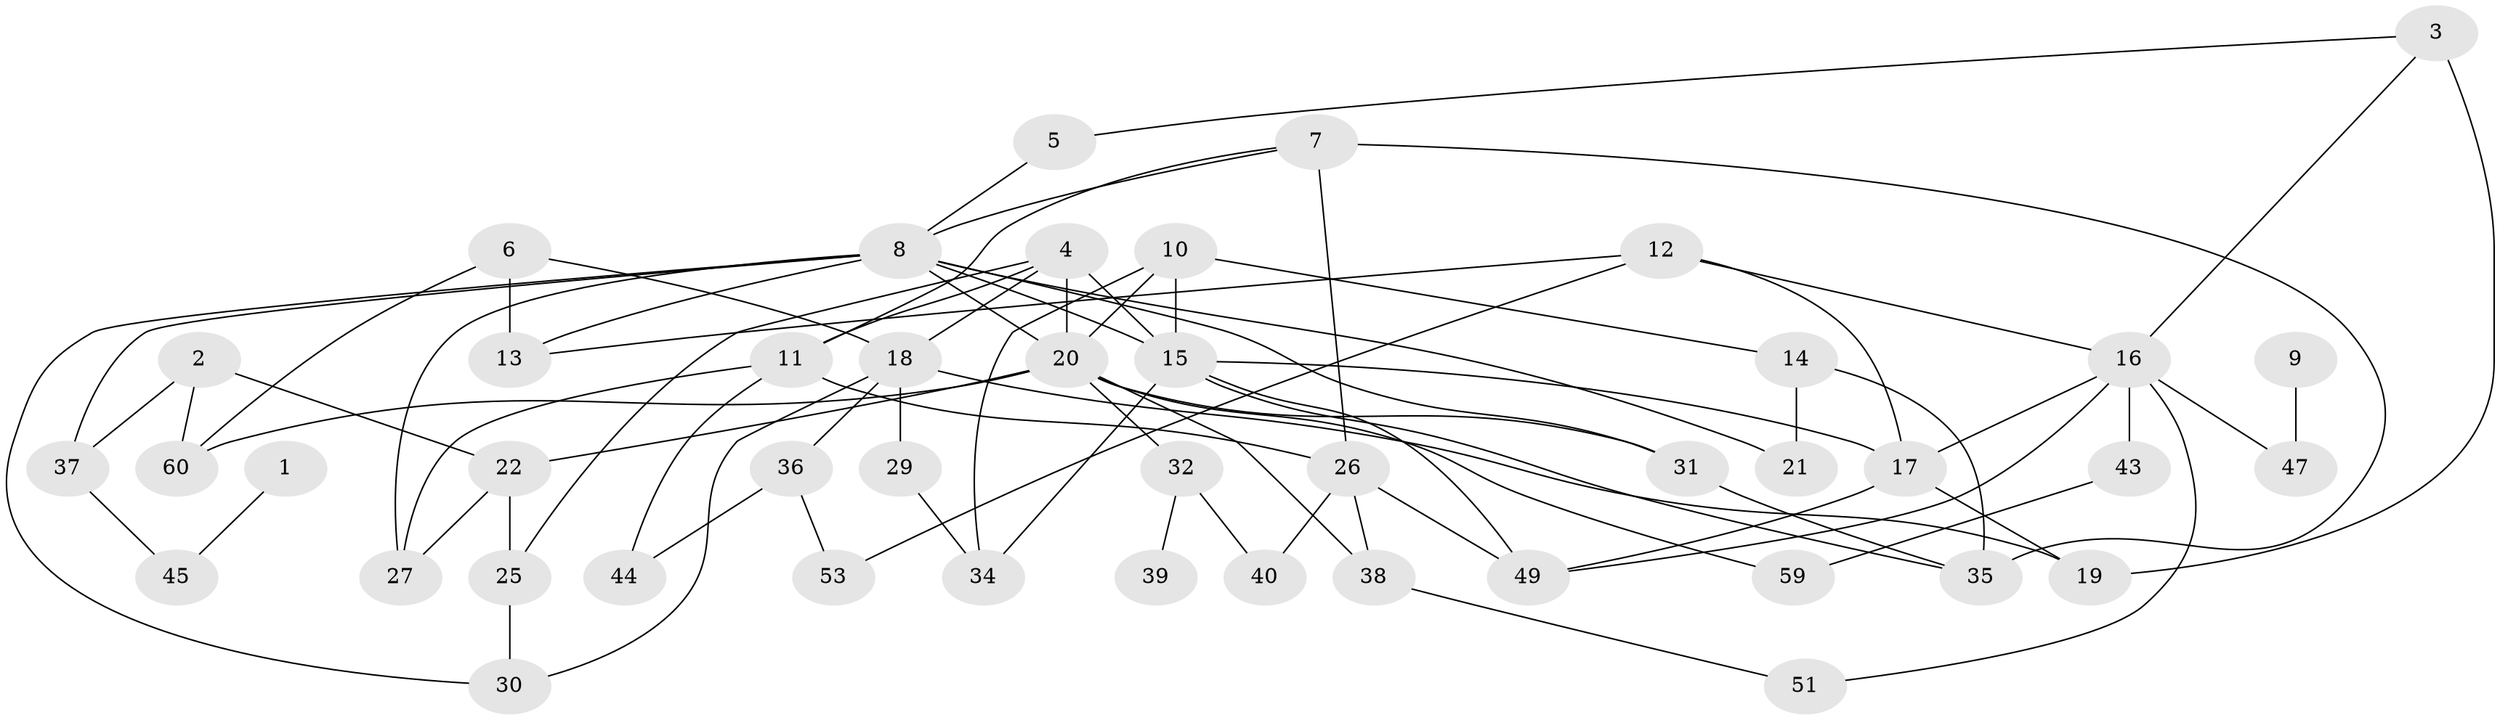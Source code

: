 // original degree distribution, {2: 0.2396694214876033, 5: 0.0743801652892562, 3: 0.21487603305785125, 1: 0.19834710743801653, 4: 0.11570247933884298, 6: 0.024793388429752067, 0: 0.12396694214876033, 7: 0.008264462809917356}
// Generated by graph-tools (version 1.1) at 2025/33/03/09/25 02:33:26]
// undirected, 45 vertices, 78 edges
graph export_dot {
graph [start="1"]
  node [color=gray90,style=filled];
  1;
  2;
  3;
  4;
  5;
  6;
  7;
  8;
  9;
  10;
  11;
  12;
  13;
  14;
  15;
  16;
  17;
  18;
  19;
  20;
  21;
  22;
  25;
  26;
  27;
  29;
  30;
  31;
  32;
  34;
  35;
  36;
  37;
  38;
  39;
  40;
  43;
  44;
  45;
  47;
  49;
  51;
  53;
  59;
  60;
  1 -- 45 [weight=1.0];
  2 -- 22 [weight=2.0];
  2 -- 37 [weight=1.0];
  2 -- 60 [weight=1.0];
  3 -- 5 [weight=1.0];
  3 -- 16 [weight=1.0];
  3 -- 19 [weight=1.0];
  4 -- 11 [weight=1.0];
  4 -- 15 [weight=1.0];
  4 -- 18 [weight=1.0];
  4 -- 20 [weight=1.0];
  4 -- 25 [weight=1.0];
  5 -- 8 [weight=1.0];
  6 -- 13 [weight=1.0];
  6 -- 18 [weight=1.0];
  6 -- 60 [weight=1.0];
  7 -- 8 [weight=1.0];
  7 -- 11 [weight=1.0];
  7 -- 26 [weight=1.0];
  7 -- 35 [weight=2.0];
  8 -- 13 [weight=1.0];
  8 -- 15 [weight=3.0];
  8 -- 20 [weight=1.0];
  8 -- 21 [weight=1.0];
  8 -- 27 [weight=1.0];
  8 -- 30 [weight=1.0];
  8 -- 31 [weight=1.0];
  8 -- 37 [weight=1.0];
  9 -- 47 [weight=1.0];
  10 -- 14 [weight=1.0];
  10 -- 15 [weight=1.0];
  10 -- 20 [weight=1.0];
  10 -- 34 [weight=1.0];
  11 -- 26 [weight=1.0];
  11 -- 27 [weight=1.0];
  11 -- 44 [weight=1.0];
  12 -- 13 [weight=1.0];
  12 -- 16 [weight=1.0];
  12 -- 17 [weight=1.0];
  12 -- 53 [weight=1.0];
  14 -- 21 [weight=1.0];
  14 -- 35 [weight=1.0];
  15 -- 17 [weight=1.0];
  15 -- 34 [weight=1.0];
  15 -- 35 [weight=1.0];
  15 -- 49 [weight=1.0];
  16 -- 17 [weight=1.0];
  16 -- 43 [weight=1.0];
  16 -- 47 [weight=1.0];
  16 -- 49 [weight=1.0];
  16 -- 51 [weight=1.0];
  17 -- 19 [weight=1.0];
  17 -- 49 [weight=1.0];
  18 -- 19 [weight=1.0];
  18 -- 29 [weight=1.0];
  18 -- 30 [weight=1.0];
  18 -- 36 [weight=1.0];
  20 -- 22 [weight=1.0];
  20 -- 31 [weight=1.0];
  20 -- 32 [weight=1.0];
  20 -- 38 [weight=1.0];
  20 -- 59 [weight=1.0];
  20 -- 60 [weight=1.0];
  22 -- 25 [weight=3.0];
  22 -- 27 [weight=1.0];
  25 -- 30 [weight=1.0];
  26 -- 38 [weight=1.0];
  26 -- 40 [weight=1.0];
  26 -- 49 [weight=1.0];
  29 -- 34 [weight=1.0];
  31 -- 35 [weight=1.0];
  32 -- 39 [weight=1.0];
  32 -- 40 [weight=1.0];
  36 -- 44 [weight=1.0];
  36 -- 53 [weight=1.0];
  37 -- 45 [weight=1.0];
  38 -- 51 [weight=1.0];
  43 -- 59 [weight=1.0];
}

